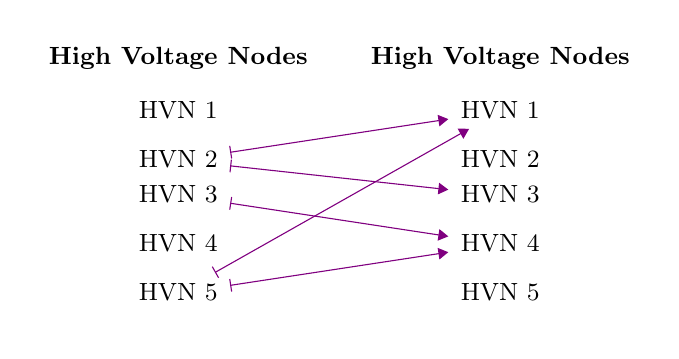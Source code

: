 \begin{tikzpicture}
	\node at (0,0){
		\begin{tikzcd}[font=\small, column sep=0.5cm, row sep=0.5cm, every arrow/.append style={|-Triangle}]
			\textbf{High Voltage Nodes}                          & \textbf{High Voltage Nodes} \\[-10pt]
			\text{HVN 1}                                         & \text{HVN 1} \\[-10pt]
			\text{HVN 2}\arrow[ur, violet]  \arrow[dr, violet]   & \text{HVN 2} \\[-15pt]
			\text{HVN 3} \arrow[dr, violet]                      & \text{HVN 3} \\[-10pt]
			\text{HVN 4}                                         & \text{HVN 4} \\[-10pt]
			\text{HVN 5}\arrow[uuuur, violet] \arrow[ur, violet] & \text{HVN 5} \\[-10pt]
		\end{tikzcd}};
\end{tikzpicture}
